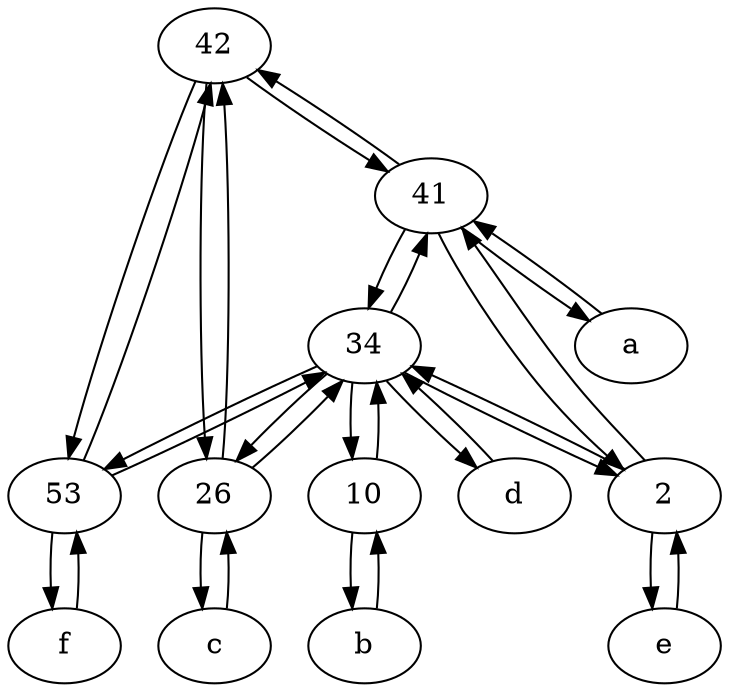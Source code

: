digraph  {
	42;
	41;
	d [pos="20,30!"];
	34;
	10;
	b [pos="50,20!"];
	f [pos="15,45!"];
	e [pos="30,50!"];
	53;
	c [pos="20,10!"];
	26;
	2;
	a [pos="40,10!"];
	41 -> 34;
	42 -> 53;
	2 -> 34;
	42 -> 41;
	34 -> 26;
	2 -> 41;
	41 -> a;
	e -> 2;
	10 -> b;
	b -> 10;
	34 -> 53;
	f -> 53;
	34 -> d;
	26 -> c;
	c -> 26;
	d -> 34;
	a -> 41;
	34 -> 10;
	10 -> 34;
	42 -> 26;
	53 -> f;
	53 -> 42;
	2 -> e;
	34 -> 41;
	34 -> 2;
	26 -> 42;
	53 -> 34;
	26 -> 34;
	41 -> 42;
	41 -> 2;

	}